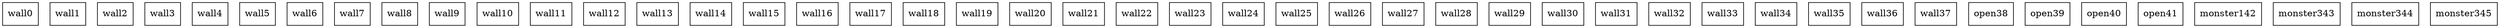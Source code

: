 graph room {
 node [shape="box"]; wall0 [pos="1,1!"]; wall1 [pos="2,1!"]; wall2 [pos="3,1!"]; wall3 [pos="4,1!"]; wall4 [pos="5,1!"]; wall5 [pos="6,1!"]; wall6 [pos="8,1!"]; wall7 [pos="9,1!"]; wall8 [pos="10,1!"]; wall9 [pos="11,1!"]; wall10 [pos="12,1!"]; wall11 [pos="13,1!"]; wall12 [pos="14,1!"]; wall13 [pos="1,2!"]; wall14 [pos="14,2!"]; wall15 [pos="1,3!"]; wall16 [pos="14,3!"]; wall17 [pos="1,4!"]; wall18 [pos="14,4!"]; wall19 [pos="1,6!"]; wall20 [pos="14,6!"]; wall21 [pos="1,7!"]; wall22 [pos="14,7!"]; wall23 [pos="1,8!"]; wall24 [pos="14,8!"]; wall25 [pos="1,9!"]; wall26 [pos="2,9!"]; wall27 [pos="3,9!"]; wall28 [pos="4,9!"]; wall29 [pos="5,9!"]; wall30 [pos="6,9!"]; wall31 [pos="8,9!"]; wall32 [pos="9,9!"]; wall33 [pos="10,9!"]; wall34 [pos="11,9!"]; wall35 [pos="12,9!"]; wall36 [pos="13,9!"]; wall37 [pos="14,9!"]; open38 [pos="7,1!"]; open39 [pos="1,5!"]; open40 [pos="14,5!"]; open41 [pos="7,9!"]; monster142 [pos="4,4!"]; monster343 [pos="8,4!"]; monster344 [pos="9,4!"]; monster345 [pos="12,4!"]; }